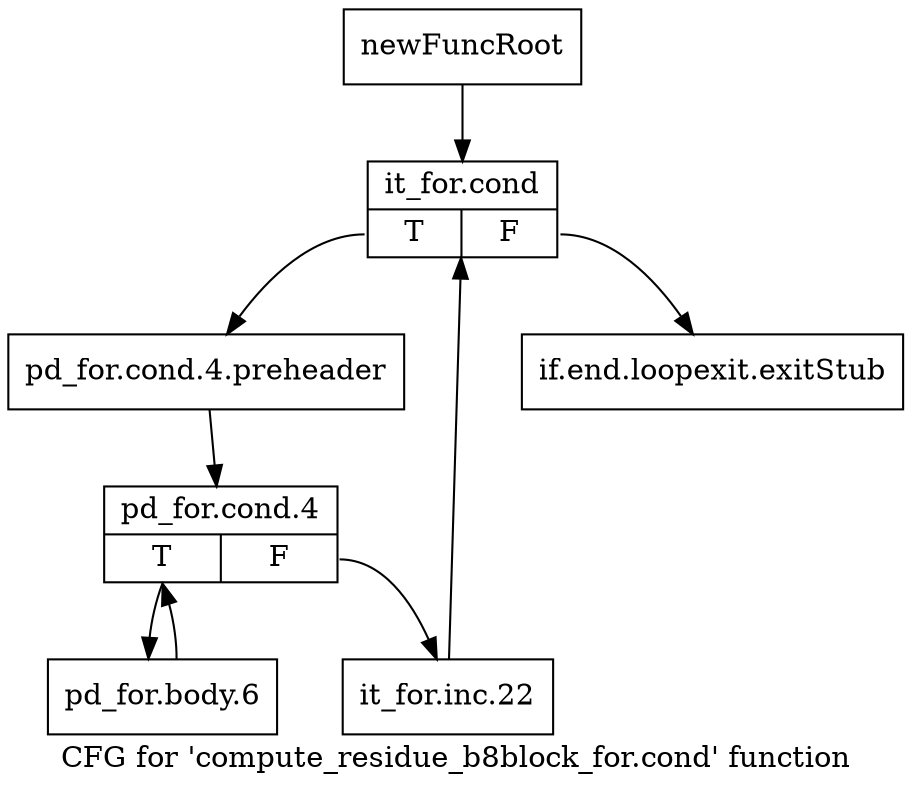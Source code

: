 digraph "CFG for 'compute_residue_b8block_for.cond' function" {
	label="CFG for 'compute_residue_b8block_for.cond' function";

	Node0x23be2d0 [shape=record,label="{newFuncRoot}"];
	Node0x23be2d0 -> Node0x23be370;
	Node0x23be320 [shape=record,label="{if.end.loopexit.exitStub}"];
	Node0x23be370 [shape=record,label="{it_for.cond|{<s0>T|<s1>F}}"];
	Node0x23be370:s0 -> Node0x23be3c0;
	Node0x23be370:s1 -> Node0x23be320;
	Node0x23be3c0 [shape=record,label="{pd_for.cond.4.preheader}"];
	Node0x23be3c0 -> Node0x23be410;
	Node0x23be410 [shape=record,label="{pd_for.cond.4|{<s0>T|<s1>F}}"];
	Node0x23be410:s0 -> Node0x23be4b0;
	Node0x23be410:s1 -> Node0x23be460;
	Node0x23be460 [shape=record,label="{it_for.inc.22}"];
	Node0x23be460 -> Node0x23be370;
	Node0x23be4b0 [shape=record,label="{pd_for.body.6}"];
	Node0x23be4b0 -> Node0x23be410;
}
